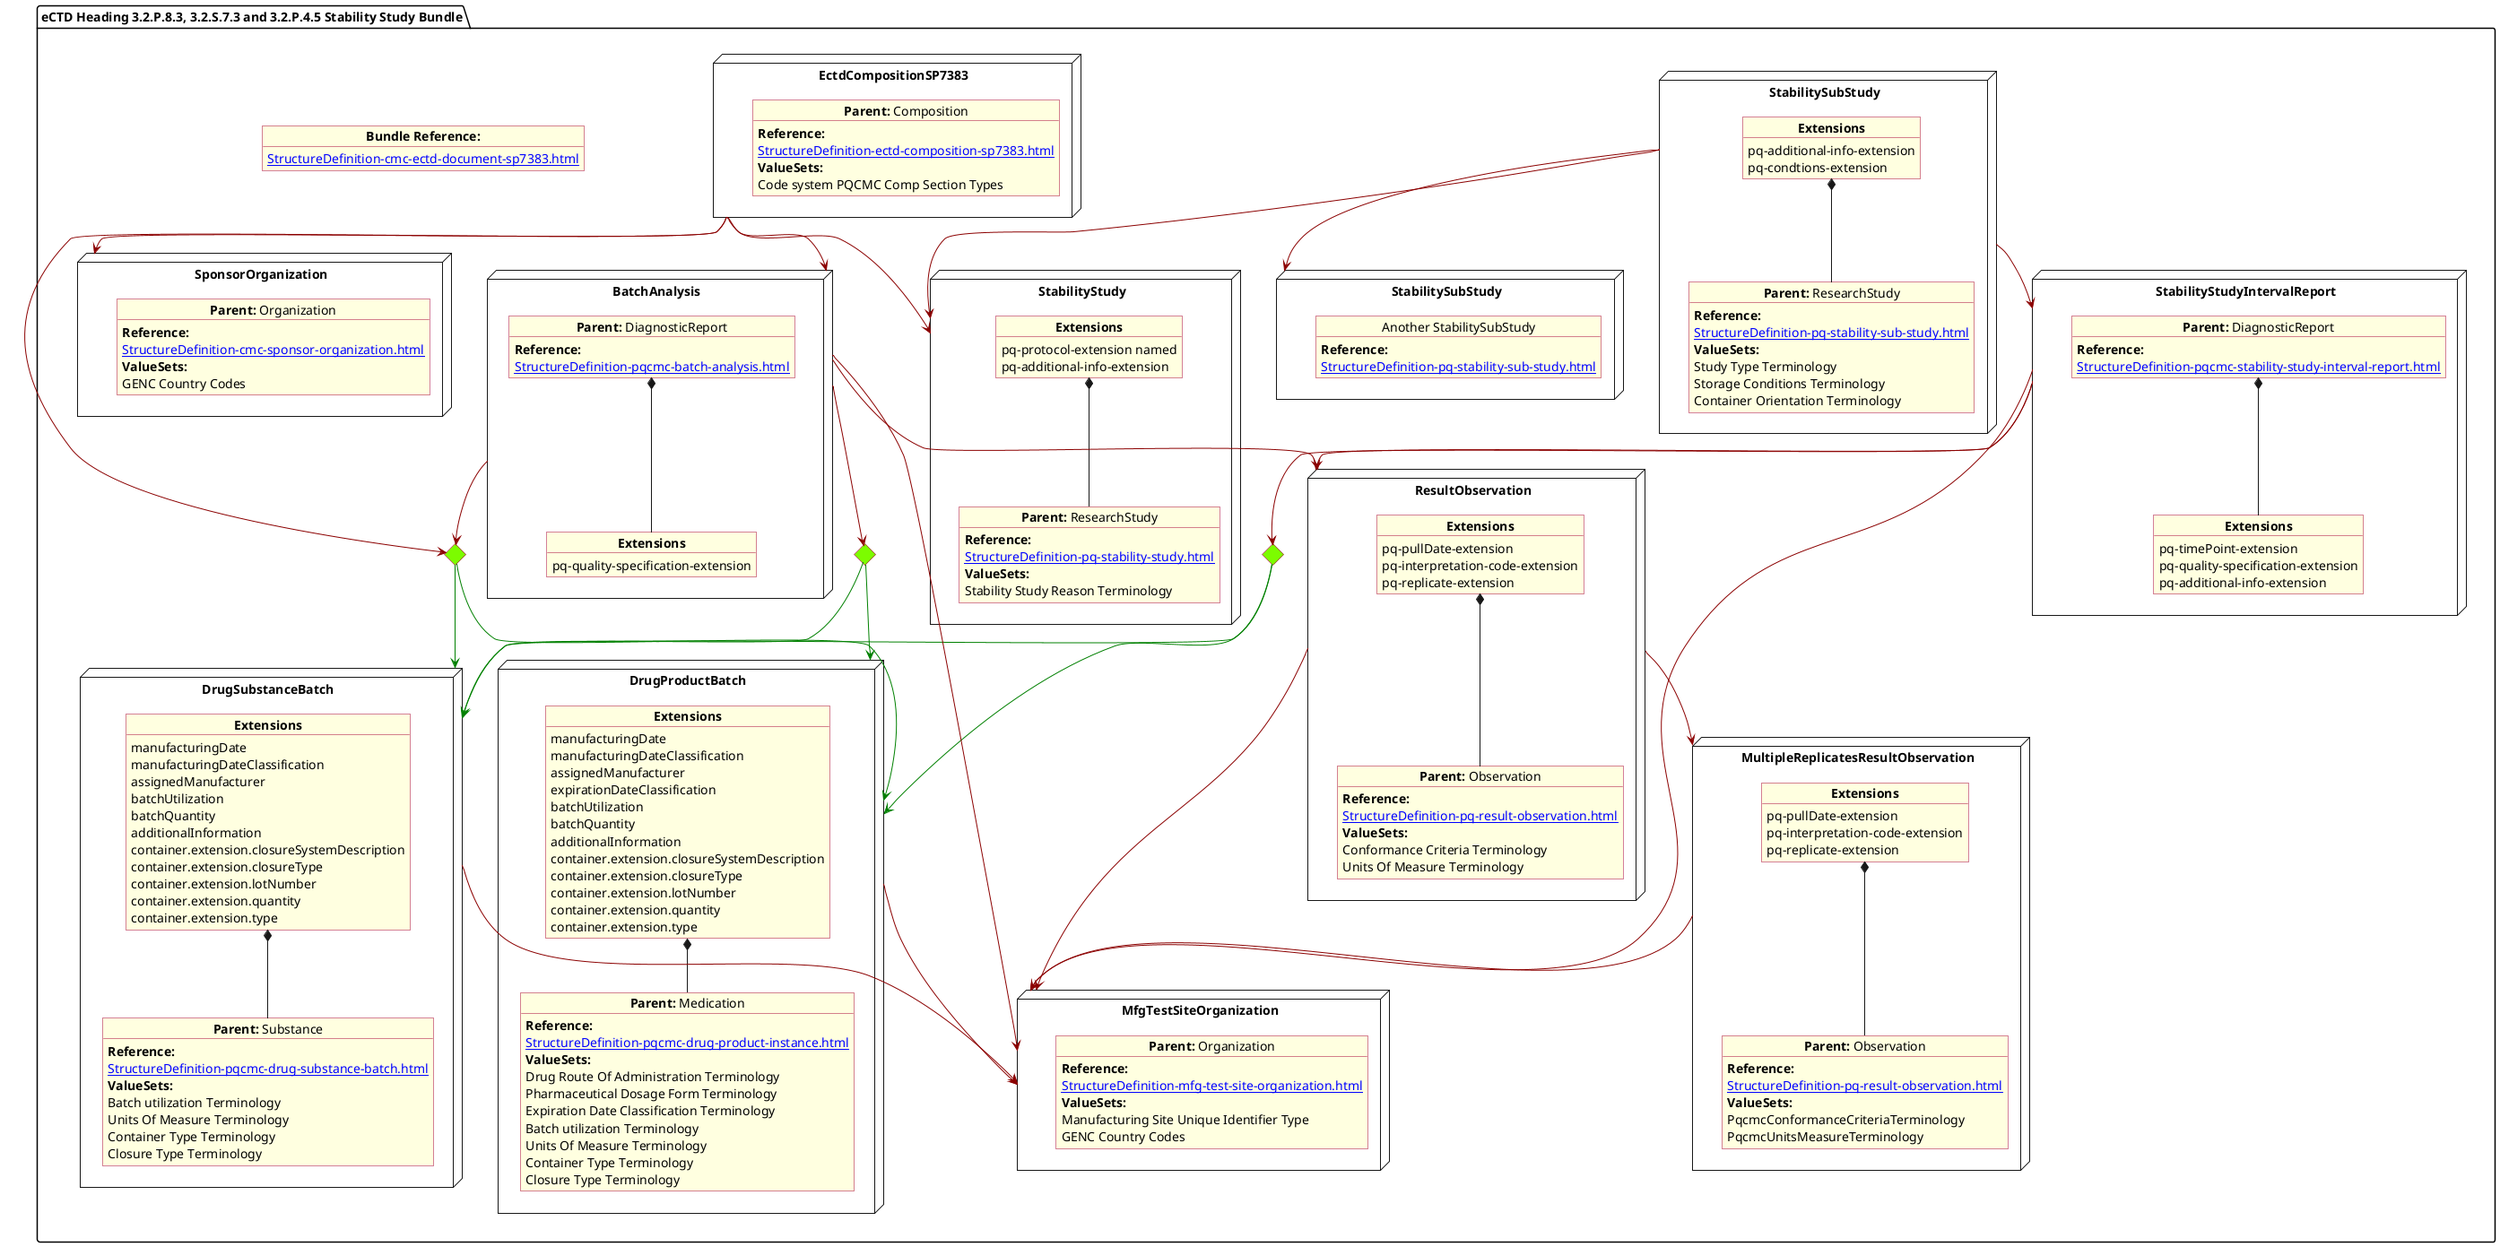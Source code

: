 @startuml Stability
allowmixing
'Mixed model of use case and object
skinparam svgDimensionStyle false
skinparam ObjectBackgroundColor LightYellow
skinparam ObjectBorderColor #A80036
skinparam activityDiamondBorderColor #A80036
skinparam activityDiamondBackgroundColor lawnGreen
skinparam ClassBorderThickness 4

package "eCTD Heading 3.2.P.8.3, 3.2.S.7.3 and 3.2.P.4.5 Stability Study Bundle" as NODES {

object "**Bundle Reference:**" as objbun {
              [[StructureDefinition-cmc-ectd-document-sp7383.html]]
    }  
node "DrugProductBatch" as NN { 
      object "**Parent:** Medication" as obj3 {
         **Reference:**
      [[StructureDefinition-pqcmc-drug-product-instance.html]]
        **ValueSets:**
        Drug Route Of Administration Terminology
        Pharmaceutical Dosage Form Terminology
        Expiration Date Classification Terminology
        Batch utilization Terminology
        Units Of Measure Terminology 
        Container Type Terminology
        Closure Type Terminology        
      }

      object "**Extensions**" as objExsBatch  {
                manufacturingDate
                manufacturingDateClassification
                assignedManufacturer
                expirationDateClassification
                batchUtilization
                batchQuantity
                additionalInformation
                container.extension.closureSystemDescription
                container.extension.closureType
                container.extension.lotNumber
                container.extension.quantity
                container.extension.type 
}
objExsBatch *-- obj3 
}
diamond CH
diamond CH2
diamond CH3

node "DrugSubstanceBatch" as NNS { 
      object "**Parent:** Substance" as obj4 {
             **Reference:**
      [[StructureDefinition-pqcmc-drug-substance-batch.html]]
                **ValueSets:**
                Batch utilization Terminology
                Units Of Measure Terminology
                Container Type Terminology
                Closure Type Terminology
      }
  object "**Extensions**" as objExs2 {
          manufacturingDate
          manufacturingDateClassification
          assignedManufacturer
          batchUtilization
          batchQuantity
          additionalInformation
          container.extension.closureSystemDescription
          container.extension.closureType
          container.extension.lotNumber
          container.extension.quantity
          container.extension.type
    }

    objExs2 *-- obj4   
}
node "StabilityStudyIntervalReport" as Ninterval { 
      object "**Parent:** DiagnosticReport" as objinterval {
             **Reference:**
      [[StructureDefinition-pqcmc-stability-study-interval-report.html]]
    }
        object "**Extensions**" as objIntEx {
        pq-timePoint-extension
      pq-quality-specification-extension
      pq-additional-info-extension
    }
    objinterval *-- objIntEx 
}

  node "BatchAnalysis" as N2 { 
      object "**Parent:** DiagnosticReport" as obj2 {
             **Reference:**
      [[StructureDefinition-pqcmc-batch-analysis.html]]
    }
        object "**Extensions**" as objQSEx {
        pq-quality-specification-extension
    }
    obj2 *-- objQSEx 
}

node "MfgTestSiteOrganization" as NMFG { 
      object "**Parent:** Organization" as objDP {
             **Reference:**
      [[StructureDefinition-mfg-test-site-organization.html]]
         **ValueSets:**
        Manufacturing Site Unique Identifier Type
	    GENC Country Codes
    }
}

node "StabilitySubStudy" as NSub { 
      object "**Parent:** ResearchStudy" as objSub {
             **Reference:**
      [[StructureDefinition-pq-stability-sub-study.html]]
        **ValueSets:**
        Study Type Terminology
        Storage Conditions Terminology
        Container Orientation Terminology
      }

      object "**Extensions**" as objExsSub  {
        pq-additional-info-extension
        pq-condtions-extension
}
objExsSub *-- objSub 
}


node "StabilityStudy" as NMain { 
      object "**Parent:** ResearchStudy" as objMain {
             **Reference:**
      [[StructureDefinition-pq-stability-study.html]]
        **ValueSets:**
	Stability Study Reason Terminology
      }

      object "**Extensions**" as objExsMain  {
pq-protocol-extension named
pq-additional-info-extension
}
objExsMain *-- objMain 
}

node "StabilitySubStudy" as NSub2 { 
      object "Another StabilitySubStudy" as objSub2 {
             **Reference:**
      [[StructureDefinition-pq-stability-sub-study.html]]

      }
}

node "ResultObservation" as NNOBS { 
      object "**Parent:** Observation" as observ3 {
             **Reference:**
      [[StructureDefinition-pq-result-observation.html]]
        **ValueSets:**
        Conformance Criteria Terminology
        Units Of Measure Terminology    
      }
      object "**Extensions**" as objExsObserv  {
            pq-pullDate-extension
            pq-interpretation-code-extension
            pq-replicate-extension
    }
        objExsObserv *-- observ3 
}

node "MultipleReplicatesResultObservation" as NNstage { 
      object "**Parent:** Observation" as observS {
             **Reference:**
      [[StructureDefinition-pq-result-observation.html]]
        **ValueSets:**
 PqcmcConformanceCriteriaTerminology
 PqcmcUnitsMeasureTerminology
      }
      object "**Extensions**" as objExsStageObs  {
            pq-pullDate-extension
            pq-interpretation-code-extension
            pq-replicate-extension
     }  
        objExsStageObs *-- observS
}

node "EctdCompositionSP7383" as N1 { 
      object "**Parent:** Composition" as obj1 {
      **Reference:**
      [[StructureDefinition-ectd-composition-sp7383.html]]
      **ValueSets:**
  Code system PQCMC Comp Section Types
    }
}
node "SponsorOrganization" as NSO { 
      object "**Parent:** Organization" as objAu {
              **Reference:**
      [[StructureDefinition-cmc-sponsor-organization.html]]
        **ValueSets:**
        GENC Country Codes
    }
}

CH -[#green]-> NN
CH -[#green]-> NNS
CH2 -[#green]-> NN
CH2 -[#green]-> NNS
CH3 -[#green]-> NN
CH3 -[#green]-> NNS
N1 -[#darkred]-> CH
N1 -[#darkred]-> N2
N1 -[#darkred]-> NSO
N2 -[#darkred]-> CH
N2 -[#darkred]-> CH2
N2 -[#darkred]-> NMFG
N2 -[#darkred]-> NNOBS
Ninterval -[#darkred]-> CH3
Ninterval -[#darkred]-> NMFG
Ninterval -[#darkred]-> NNOBS
NN -[#darkred]-> NMFG
NNOBS -[#darkred]-> NMFG
NNOBS -[#darkred]-> NNstage
NNS -[#darkred]-> NMFG
NNstage -[#darkred]-> NMFG
NSub -[#darkred]-> Ninterval
N1 -[#darkred]-> NMain
NSub -[#darkred]-> NSub2
NSub -[#darkred]-> NMain
}
@enduml